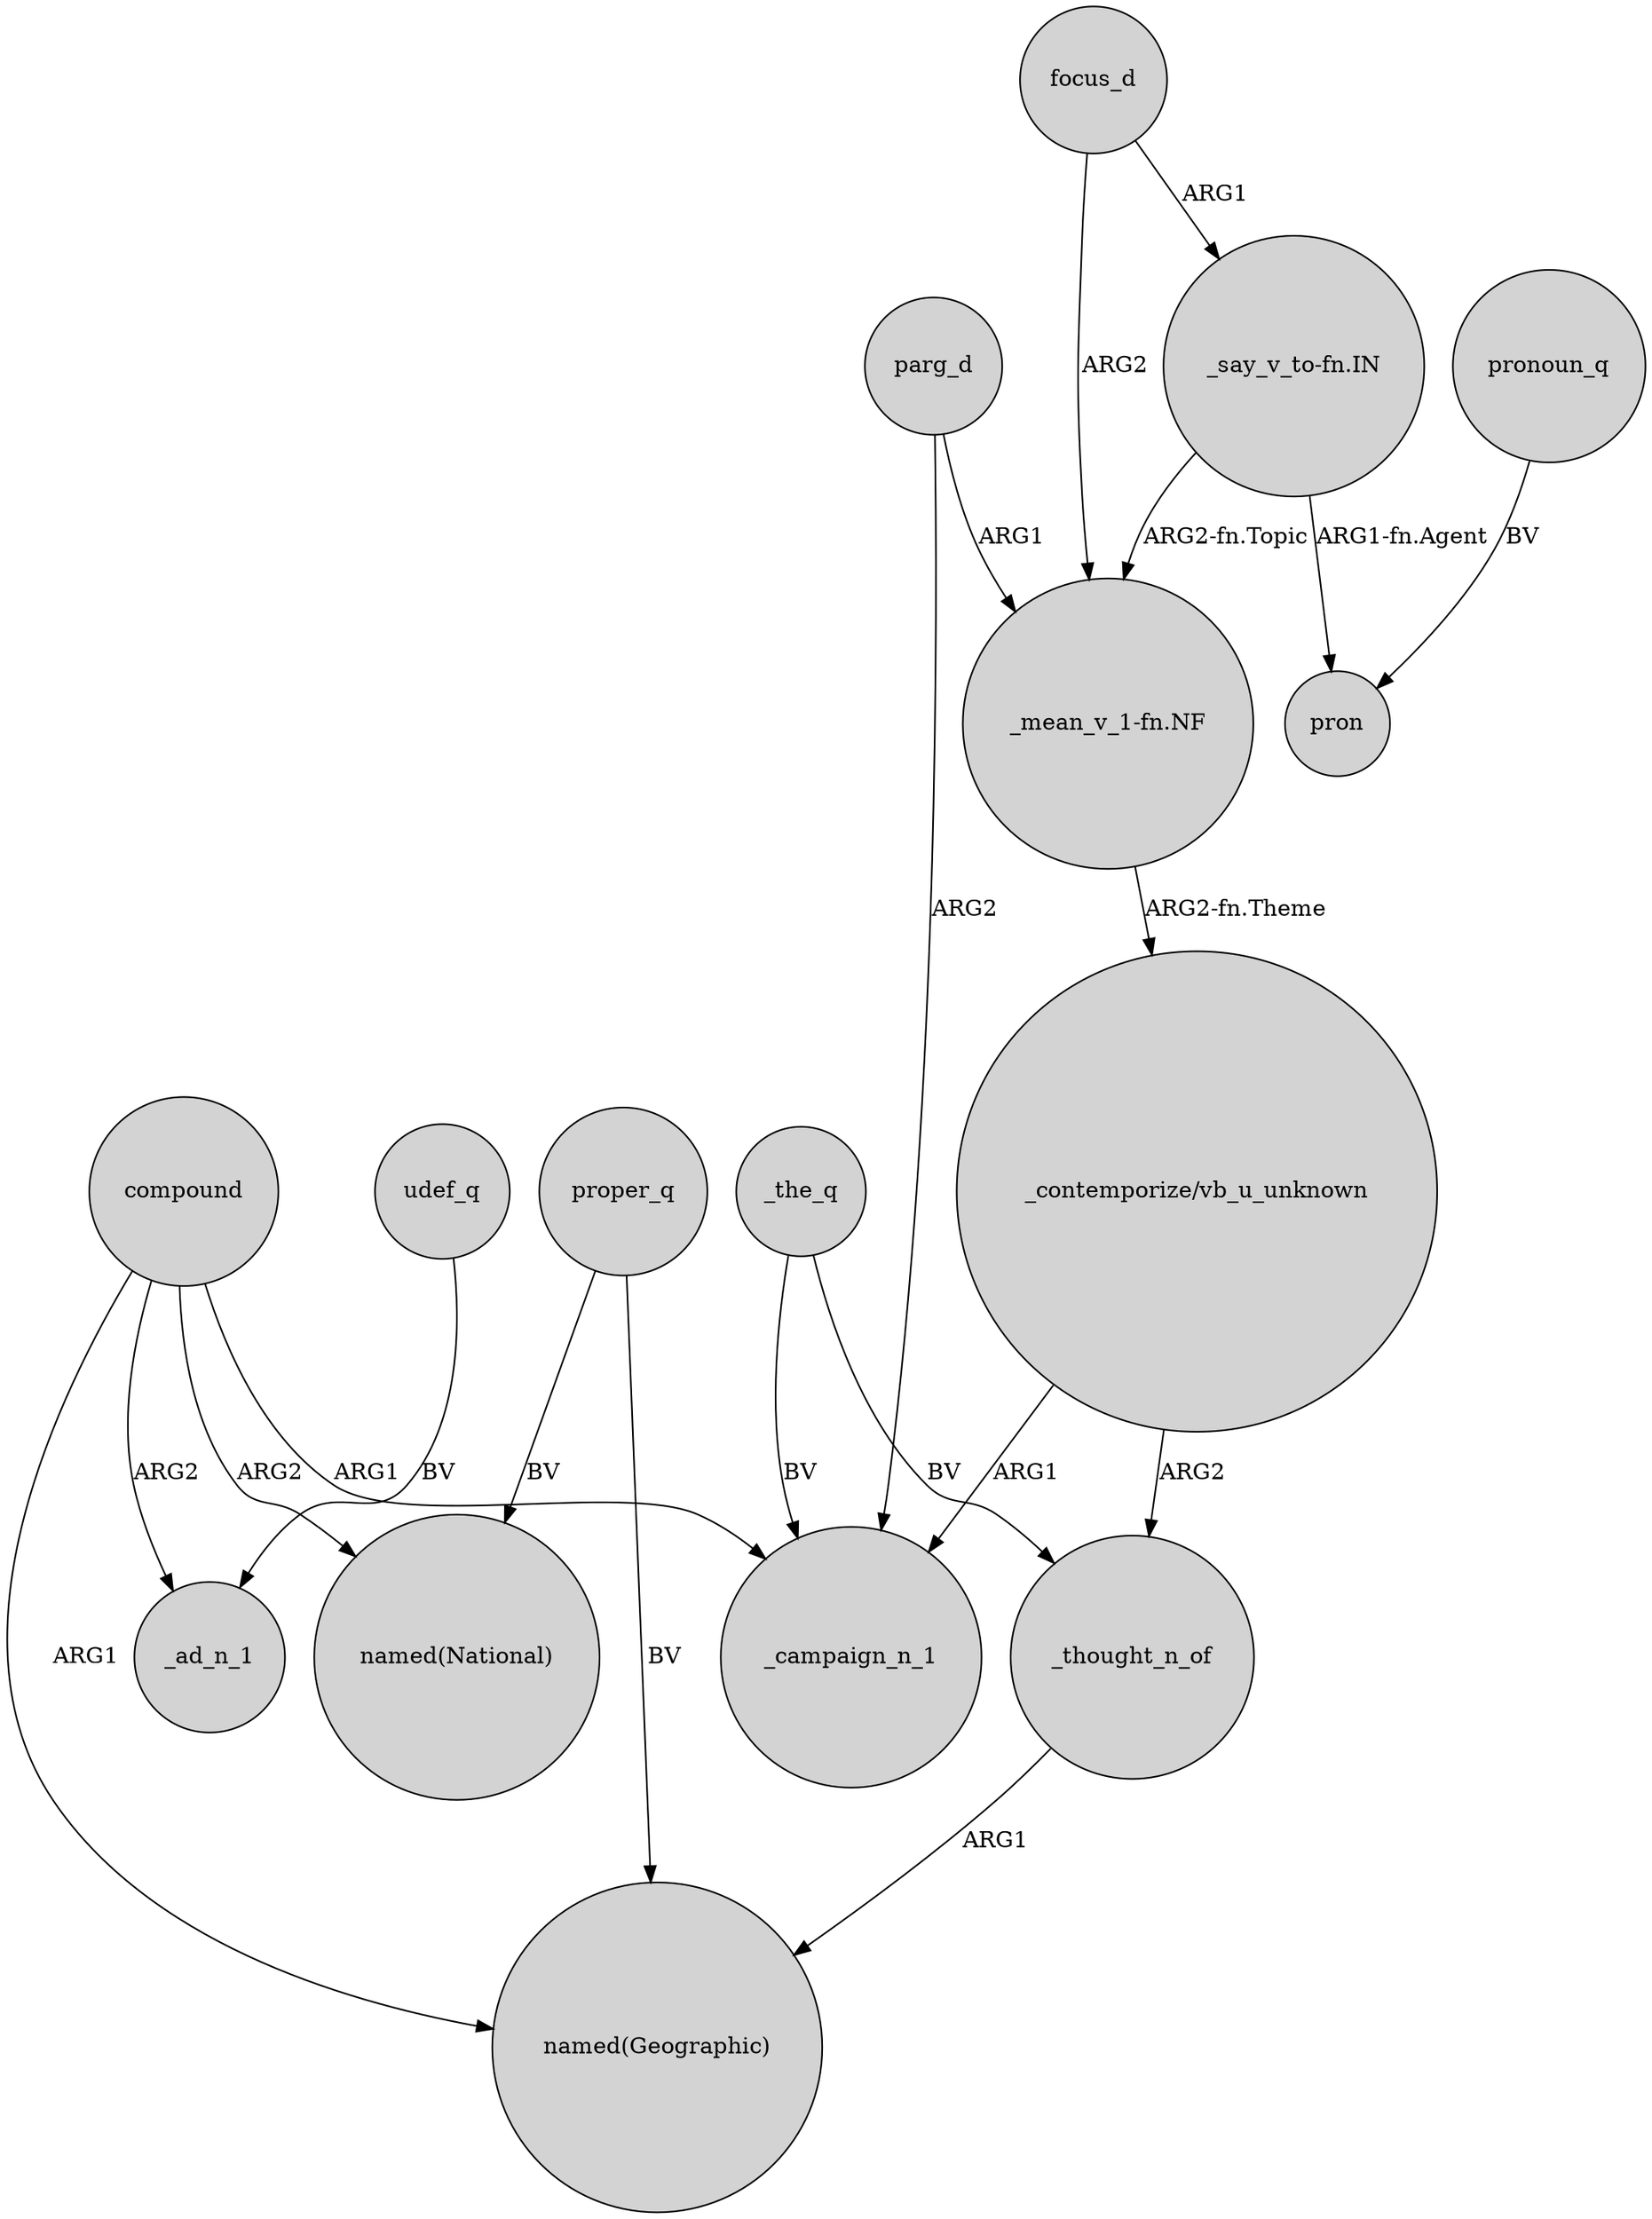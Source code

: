 digraph {
	node [shape=circle style=filled]
	compound -> _ad_n_1 [label=ARG2]
	compound -> _campaign_n_1 [label=ARG1]
	"_contemporize/vb_u_unknown" -> _campaign_n_1 [label=ARG1]
	_the_q -> _thought_n_of [label=BV]
	parg_d -> _campaign_n_1 [label=ARG2]
	parg_d -> "_mean_v_1-fn.NF" [label=ARG1]
	"_contemporize/vb_u_unknown" -> _thought_n_of [label=ARG2]
	compound -> "named(National)" [label=ARG2]
	pronoun_q -> pron [label=BV]
	_the_q -> _campaign_n_1 [label=BV]
	focus_d -> "_mean_v_1-fn.NF" [label=ARG2]
	"_say_v_to-fn.IN" -> "_mean_v_1-fn.NF" [label="ARG2-fn.Topic"]
	proper_q -> "named(Geographic)" [label=BV]
	udef_q -> _ad_n_1 [label=BV]
	"_say_v_to-fn.IN" -> pron [label="ARG1-fn.Agent"]
	proper_q -> "named(National)" [label=BV]
	_thought_n_of -> "named(Geographic)" [label=ARG1]
	compound -> "named(Geographic)" [label=ARG1]
	focus_d -> "_say_v_to-fn.IN" [label=ARG1]
	"_mean_v_1-fn.NF" -> "_contemporize/vb_u_unknown" [label="ARG2-fn.Theme"]
}
